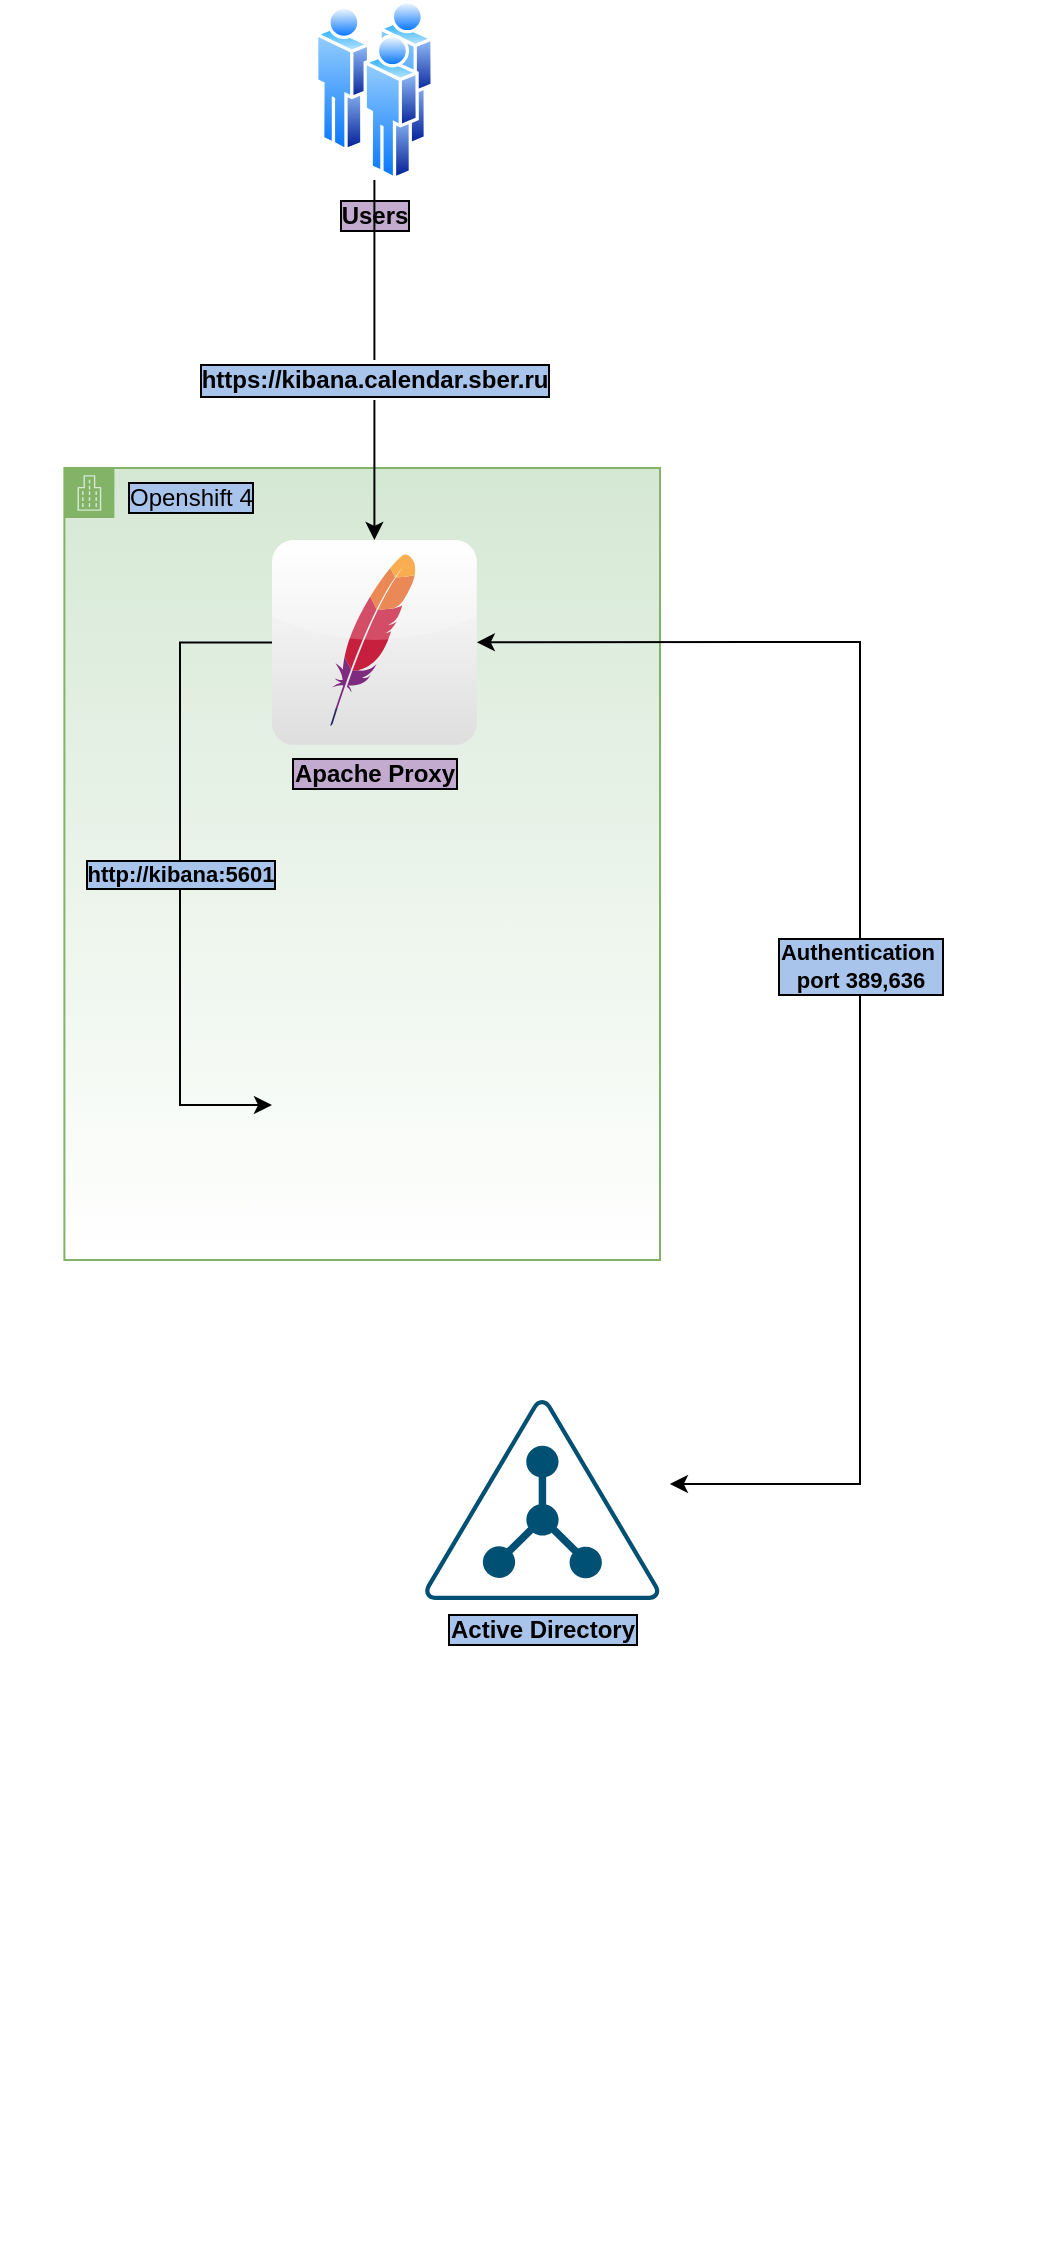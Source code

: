 <mxfile version="15.6.3" type="github">
  <diagram id="o2ZO6XqzVYj-8ani60--" name="Page-1">
    <mxGraphModel dx="1331" dy="834" grid="1" gridSize="10" guides="1" tooltips="1" connect="1" arrows="1" fold="1" page="1" pageScale="1" pageWidth="827" pageHeight="1169" math="0" shadow="0">
      <root>
        <mxCell id="0" />
        <mxCell id="1" parent="0" />
        <mxCell id="APGqQPZDh2sPaAX6sV-M-11" value="Openshift 4" style="points=[[0,0],[0.25,0],[0.5,0],[0.75,0],[1,0],[1,0.25],[1,0.5],[1,0.75],[1,1],[0.75,1],[0.5,1],[0.25,1],[0,1],[0,0.75],[0,0.5],[0,0.25]];outlineConnect=0;html=1;whiteSpace=wrap;fontSize=12;fontStyle=0;shape=mxgraph.aws4.group;grIcon=mxgraph.aws4.group_corporate_data_center;strokeColor=#82b366;fillColor=#d5e8d4;verticalAlign=top;align=left;spacingLeft=30;dashed=0;labelBackgroundColor=#A9C4EB;labelBorderColor=#000000;gradientColor=#ffffff;" vertex="1" parent="1">
          <mxGeometry x="222.2" y="264" width="297.8" height="396" as="geometry" />
        </mxCell>
        <mxCell id="APGqQPZDh2sPaAX6sV-M-9" value="http://kibana:5601" style="edgeStyle=orthogonalEdgeStyle;rounded=0;orthogonalLoop=1;jettySize=auto;html=1;entryX=0;entryY=0.5;entryDx=0;entryDy=0;labelBorderColor=#000000;labelBackgroundColor=#A9C4EB;fontStyle=1" edge="1" parent="1" source="APGqQPZDh2sPaAX6sV-M-2" target="APGqQPZDh2sPaAX6sV-M-8">
          <mxGeometry relative="1" as="geometry">
            <Array as="points">
              <mxPoint x="280" y="351" />
              <mxPoint x="280" y="583" />
            </Array>
          </mxGeometry>
        </mxCell>
        <mxCell id="APGqQPZDh2sPaAX6sV-M-2" value="Apache Proxy" style="dashed=0;outlineConnect=0;html=1;align=center;labelPosition=center;verticalLabelPosition=bottom;verticalAlign=top;shape=mxgraph.webicons.apache;gradientColor=#DFDEDE;labelBorderColor=#000000;labelBackgroundColor=#C3ABD0;fontStyle=1" vertex="1" parent="1">
          <mxGeometry x="326" y="300" width="102.4" height="102.4" as="geometry" />
        </mxCell>
        <mxCell id="APGqQPZDh2sPaAX6sV-M-4" style="edgeStyle=orthogonalEdgeStyle;rounded=0;orthogonalLoop=1;jettySize=auto;html=1;startArrow=none;" edge="1" parent="1" source="APGqQPZDh2sPaAX6sV-M-5" target="APGqQPZDh2sPaAX6sV-M-2">
          <mxGeometry relative="1" as="geometry" />
        </mxCell>
        <mxCell id="APGqQPZDh2sPaAX6sV-M-3" value="Users" style="aspect=fixed;perimeter=ellipsePerimeter;html=1;align=center;shadow=0;dashed=0;spacingTop=3;image;image=img/lib/active_directory/users.svg;fontStyle=1;labelBorderColor=#000000;labelBackgroundColor=#C3ABD0;" vertex="1" parent="1">
          <mxGeometry x="347.5" y="30" width="59.4" height="90" as="geometry" />
        </mxCell>
        <mxCell id="APGqQPZDh2sPaAX6sV-M-5" value="https://kibana.calendar.sber.ru" style="text;html=1;align=center;verticalAlign=middle;resizable=0;points=[];autosize=1;strokeColor=none;fillColor=none;labelBorderColor=#000000;labelBackgroundColor=#A9C4EB;fontStyle=1" vertex="1" parent="1">
          <mxGeometry x="282.2" y="210" width="190" height="20" as="geometry" />
        </mxCell>
        <mxCell id="APGqQPZDh2sPaAX6sV-M-7" value="" style="edgeStyle=orthogonalEdgeStyle;rounded=0;orthogonalLoop=1;jettySize=auto;html=1;endArrow=none;" edge="1" parent="1" source="APGqQPZDh2sPaAX6sV-M-3" target="APGqQPZDh2sPaAX6sV-M-5">
          <mxGeometry relative="1" as="geometry">
            <mxPoint x="377.2" y="120" as="sourcePoint" />
            <mxPoint x="377.2" y="300" as="targetPoint" />
          </mxGeometry>
        </mxCell>
        <mxCell id="APGqQPZDh2sPaAX6sV-M-8" value="" style="shape=image;html=1;verticalAlign=top;verticalLabelPosition=bottom;labelBackgroundColor=#ffffff;imageAspect=0;aspect=fixed;image=https://cdn4.iconfinder.com/data/icons/logos-brands-5/24/kibana-128.png;labelBorderColor=#000000;" vertex="1" parent="1">
          <mxGeometry x="326" y="527" width="111" height="111" as="geometry" />
        </mxCell>
        <mxCell id="APGqQPZDh2sPaAX6sV-M-10" value="Active Directory" style="points=[[0.5,0,0],[0.765,0.48,0],[0.99,0.98,0],[0.5,1,0],[0.01,0.98,0],[0.235,0.48,0]];verticalLabelPosition=bottom;sketch=0;html=1;verticalAlign=top;aspect=fixed;align=center;pointerEvents=1;shape=mxgraph.cisco19.ldap;fillColor=#005073;strokeColor=none;labelBackgroundColor=#A9C4EB;labelBorderColor=#000000;fontStyle=1" vertex="1" parent="1">
          <mxGeometry x="402.35" y="730" width="117.65" height="100" as="geometry" />
        </mxCell>
        <mxCell id="APGqQPZDh2sPaAX6sV-M-12" value="Authentication&amp;nbsp;&lt;br&gt;port 389,636" style="endArrow=classic;startArrow=classic;html=1;rounded=0;labelBackgroundColor=#A9C4EB;labelBorderColor=#000000;fontColor=#000000;exitX=1.042;exitY=0.42;exitDx=0;exitDy=0;exitPerimeter=0;fontStyle=1" edge="1" parent="1" source="APGqQPZDh2sPaAX6sV-M-10" target="APGqQPZDh2sPaAX6sV-M-2">
          <mxGeometry width="50" height="50" relative="1" as="geometry">
            <mxPoint x="550" y="570" as="sourcePoint" />
            <mxPoint x="570" y="420" as="targetPoint" />
            <Array as="points">
              <mxPoint x="620" y="772" />
              <mxPoint x="620" y="351" />
            </Array>
          </mxGeometry>
        </mxCell>
        <mxCell id="APGqQPZDh2sPaAX6sV-M-13" value="" style="shape=image;verticalLabelPosition=bottom;labelBackgroundColor=#ffffff;verticalAlign=top;aspect=fixed;imageAspect=0;image=https://www.server-world.info/en/CentOS_7/httpd/img/11.png;" vertex="1" parent="1">
          <mxGeometry x="190.0" y="910" width="520" height="246" as="geometry" />
        </mxCell>
      </root>
    </mxGraphModel>
  </diagram>
</mxfile>
